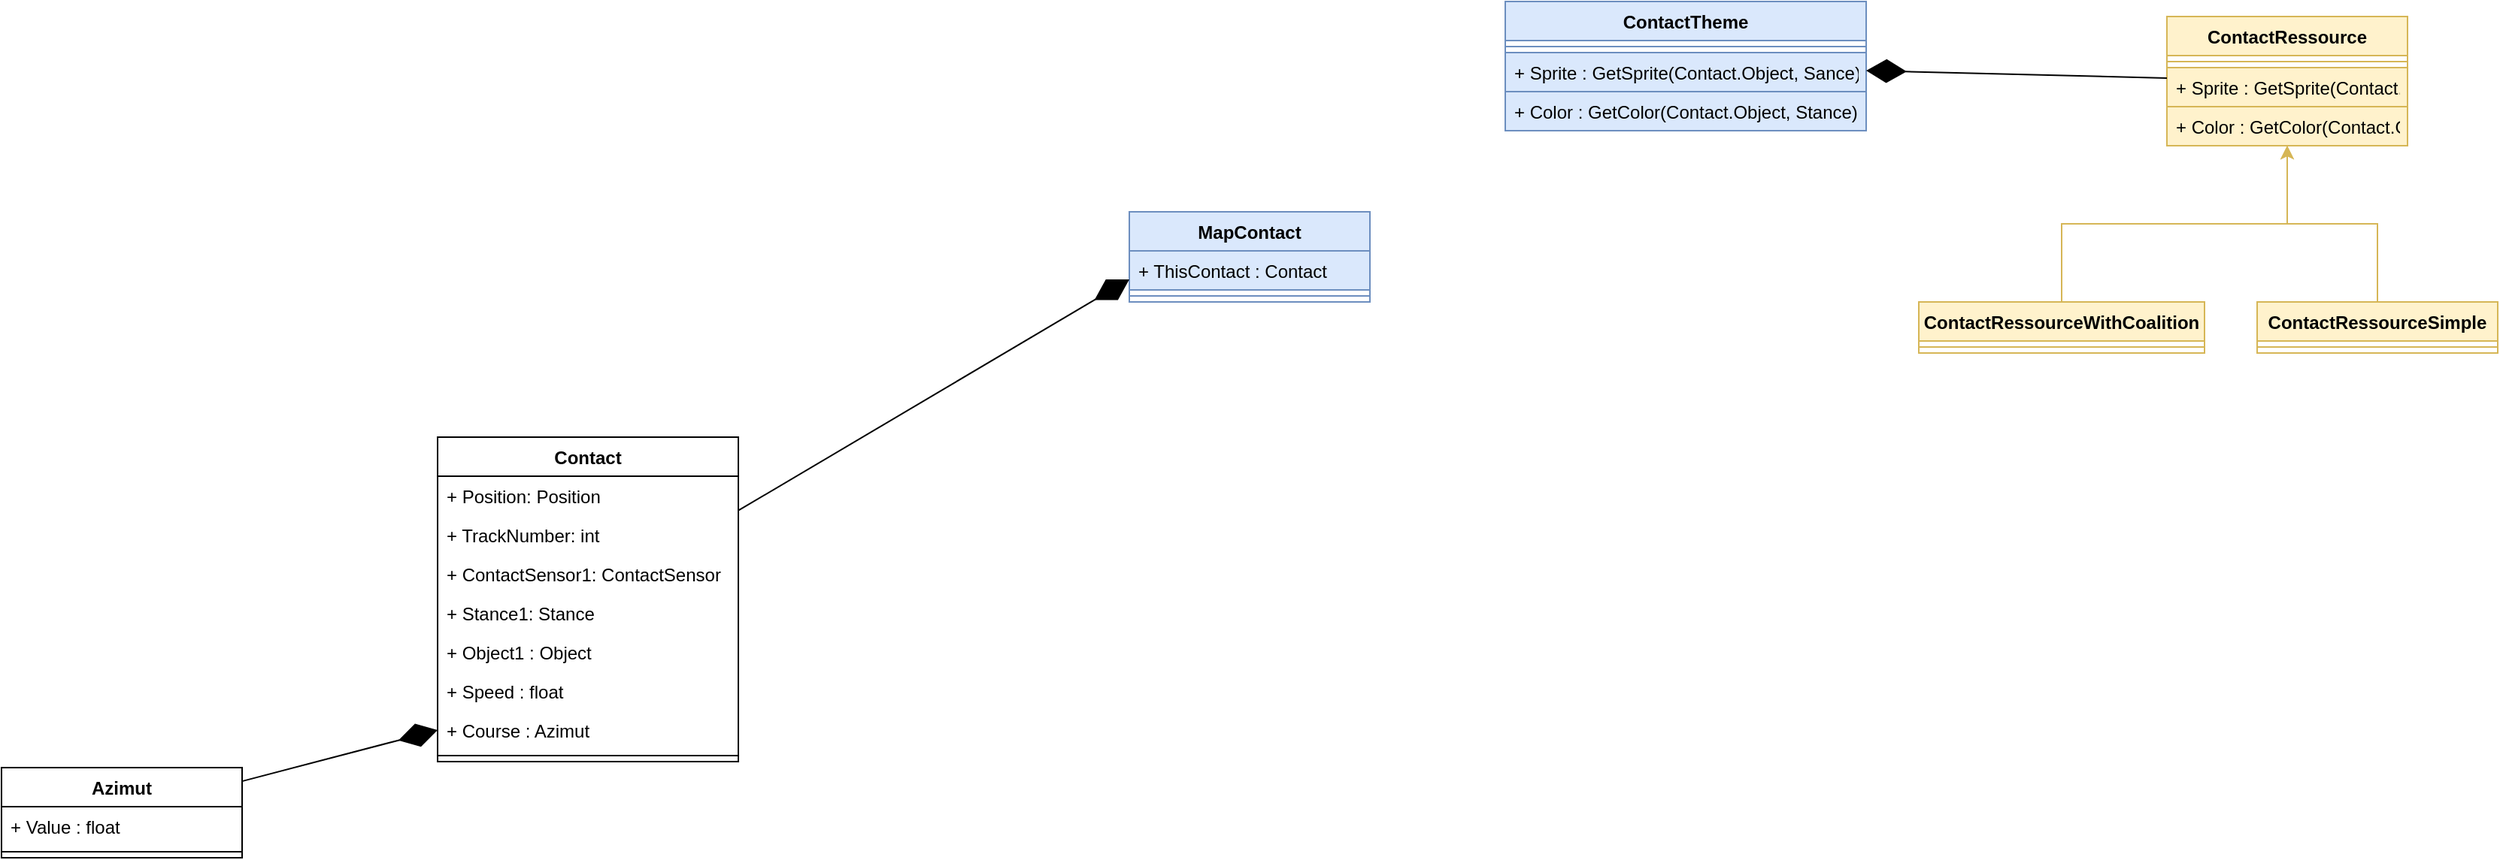 <mxfile pages="2">
    <diagram id="8_-PEZx2gp8YCW7n97D7" name="Page-1">
        <mxGraphModel dx="1338" dy="1185" grid="1" gridSize="10" guides="1" tooltips="1" connect="1" arrows="1" fold="1" page="1" pageScale="1" pageWidth="850" pageHeight="1100" math="0" shadow="0">
            <root>
                <mxCell id="0"/>
                <mxCell id="1" parent="0"/>
                <mxCell id="rkwrGV0PRVsHG2LQ0zCy-1" value="ContactTheme" style="swimlane;fontStyle=1;align=center;verticalAlign=top;childLayout=stackLayout;horizontal=1;startSize=26;horizontalStack=0;resizeParent=1;resizeParentMax=0;resizeLast=0;collapsible=1;marginBottom=0;fillColor=#dae8fc;strokeColor=#6c8ebf;" parent="1" vertex="1">
                    <mxGeometry x="310" y="150" width="240" height="86" as="geometry"/>
                </mxCell>
                <mxCell id="rkwrGV0PRVsHG2LQ0zCy-3" value="" style="line;strokeWidth=1;fillColor=#dae8fc;align=left;verticalAlign=middle;spacingTop=-1;spacingLeft=3;spacingRight=3;rotatable=0;labelPosition=right;points=[];portConstraint=eastwest;strokeColor=#6c8ebf;" parent="rkwrGV0PRVsHG2LQ0zCy-1" vertex="1">
                    <mxGeometry y="26" width="240" height="8" as="geometry"/>
                </mxCell>
                <mxCell id="rkwrGV0PRVsHG2LQ0zCy-4" value="+ Sprite : GetSprite(Contact.Object, Sance)" style="text;strokeColor=#6c8ebf;fillColor=#dae8fc;align=left;verticalAlign=top;spacingLeft=4;spacingRight=4;overflow=hidden;rotatable=0;points=[[0,0.5],[1,0.5]];portConstraint=eastwest;" parent="rkwrGV0PRVsHG2LQ0zCy-1" vertex="1">
                    <mxGeometry y="34" width="240" height="26" as="geometry"/>
                </mxCell>
                <mxCell id="rkwrGV0PRVsHG2LQ0zCy-5" value="+ Color : GetColor(Contact.Object, Stance)" style="text;strokeColor=#6c8ebf;fillColor=#dae8fc;align=left;verticalAlign=top;spacingLeft=4;spacingRight=4;overflow=hidden;rotatable=0;points=[[0,0.5],[1,0.5]];portConstraint=eastwest;" parent="rkwrGV0PRVsHG2LQ0zCy-1" vertex="1">
                    <mxGeometry y="60" width="240" height="26" as="geometry"/>
                </mxCell>
                <mxCell id="rkwrGV0PRVsHG2LQ0zCy-6" value="ContactRessource" style="swimlane;fontStyle=1;align=center;verticalAlign=top;childLayout=stackLayout;horizontal=1;startSize=26;horizontalStack=0;resizeParent=1;resizeParentMax=0;resizeLast=0;collapsible=1;marginBottom=0;fillColor=#fff2cc;strokeColor=#d6b656;" parent="1" vertex="1">
                    <mxGeometry x="750" y="160" width="160" height="86" as="geometry"/>
                </mxCell>
                <mxCell id="rkwrGV0PRVsHG2LQ0zCy-8" value="" style="line;strokeWidth=1;fillColor=#fff2cc;align=left;verticalAlign=middle;spacingTop=-1;spacingLeft=3;spacingRight=3;rotatable=0;labelPosition=right;points=[];portConstraint=eastwest;strokeColor=#d6b656;" parent="rkwrGV0PRVsHG2LQ0zCy-6" vertex="1">
                    <mxGeometry y="26" width="160" height="8" as="geometry"/>
                </mxCell>
                <mxCell id="rkwrGV0PRVsHG2LQ0zCy-14" value="+ Sprite : GetSprite(Contact.Object, Sance)" style="text;strokeColor=#d6b656;fillColor=#fff2cc;align=left;verticalAlign=top;spacingLeft=4;spacingRight=4;overflow=hidden;rotatable=0;points=[[0,0.5],[1,0.5]];portConstraint=eastwest;" parent="rkwrGV0PRVsHG2LQ0zCy-6" vertex="1">
                    <mxGeometry y="34" width="160" height="26" as="geometry"/>
                </mxCell>
                <mxCell id="rkwrGV0PRVsHG2LQ0zCy-15" value="+ Color : GetColor(Contact.Object, Stance)" style="text;strokeColor=#d6b656;fillColor=#fff2cc;align=left;verticalAlign=top;spacingLeft=4;spacingRight=4;overflow=hidden;rotatable=0;points=[[0,0.5],[1,0.5]];portConstraint=eastwest;" parent="rkwrGV0PRVsHG2LQ0zCy-6" vertex="1">
                    <mxGeometry y="60" width="160" height="26" as="geometry"/>
                </mxCell>
                <mxCell id="rkwrGV0PRVsHG2LQ0zCy-20" style="edgeStyle=orthogonalEdgeStyle;rounded=0;orthogonalLoop=1;jettySize=auto;html=1;exitX=0.5;exitY=0;exitDx=0;exitDy=0;fillColor=#fff2cc;strokeColor=#d6b656;" parent="1" source="rkwrGV0PRVsHG2LQ0zCy-16" target="rkwrGV0PRVsHG2LQ0zCy-6" edge="1">
                    <mxGeometry relative="1" as="geometry"/>
                </mxCell>
                <mxCell id="rkwrGV0PRVsHG2LQ0zCy-16" value="ContactRessourceSimple" style="swimlane;fontStyle=1;align=center;verticalAlign=top;childLayout=stackLayout;horizontal=1;startSize=26;horizontalStack=0;resizeParent=1;resizeParentMax=0;resizeLast=0;collapsible=1;marginBottom=0;fillColor=#fff2cc;strokeColor=#d6b656;" parent="1" vertex="1">
                    <mxGeometry x="810" y="350" width="160" height="34" as="geometry"/>
                </mxCell>
                <mxCell id="rkwrGV0PRVsHG2LQ0zCy-18" value="" style="line;strokeWidth=1;fillColor=#fff2cc;align=left;verticalAlign=middle;spacingTop=-1;spacingLeft=3;spacingRight=3;rotatable=0;labelPosition=right;points=[];portConstraint=eastwest;strokeColor=#d6b656;" parent="rkwrGV0PRVsHG2LQ0zCy-16" vertex="1">
                    <mxGeometry y="26" width="160" height="8" as="geometry"/>
                </mxCell>
                <mxCell id="rkwrGV0PRVsHG2LQ0zCy-25" style="edgeStyle=orthogonalEdgeStyle;rounded=0;orthogonalLoop=1;jettySize=auto;html=1;exitX=0.5;exitY=0;exitDx=0;exitDy=0;fillColor=#fff2cc;strokeColor=#d6b656;" parent="1" source="rkwrGV0PRVsHG2LQ0zCy-21" target="rkwrGV0PRVsHG2LQ0zCy-6" edge="1">
                    <mxGeometry relative="1" as="geometry"/>
                </mxCell>
                <mxCell id="rkwrGV0PRVsHG2LQ0zCy-21" value="ContactRessourceWithCoalition" style="swimlane;fontStyle=1;align=center;verticalAlign=top;childLayout=stackLayout;horizontal=1;startSize=26;horizontalStack=0;resizeParent=1;resizeParentMax=0;resizeLast=0;collapsible=1;marginBottom=0;fillColor=#fff2cc;strokeColor=#d6b656;" parent="1" vertex="1">
                    <mxGeometry x="585" y="350" width="190" height="34" as="geometry"/>
                </mxCell>
                <mxCell id="rkwrGV0PRVsHG2LQ0zCy-23" value="" style="line;strokeWidth=1;fillColor=#fff2cc;align=left;verticalAlign=middle;spacingTop=-1;spacingLeft=3;spacingRight=3;rotatable=0;labelPosition=right;points=[];portConstraint=eastwest;strokeColor=#d6b656;" parent="rkwrGV0PRVsHG2LQ0zCy-21" vertex="1">
                    <mxGeometry y="26" width="190" height="8" as="geometry"/>
                </mxCell>
                <mxCell id="rkwrGV0PRVsHG2LQ0zCy-26" value="MapContact" style="swimlane;fontStyle=1;align=center;verticalAlign=top;childLayout=stackLayout;horizontal=1;startSize=26;horizontalStack=0;resizeParent=1;resizeParentMax=0;resizeLast=0;collapsible=1;marginBottom=0;fillColor=#dae8fc;strokeColor=#6c8ebf;" parent="1" vertex="1">
                    <mxGeometry x="60" y="290" width="160" height="60" as="geometry"/>
                </mxCell>
                <mxCell id="rkwrGV0PRVsHG2LQ0zCy-27" value="+ ThisContact : Contact" style="text;strokeColor=#6c8ebf;fillColor=#dae8fc;align=left;verticalAlign=top;spacingLeft=4;spacingRight=4;overflow=hidden;rotatable=0;points=[[0,0.5],[1,0.5]];portConstraint=eastwest;" parent="rkwrGV0PRVsHG2LQ0zCy-26" vertex="1">
                    <mxGeometry y="26" width="160" height="26" as="geometry"/>
                </mxCell>
                <mxCell id="rkwrGV0PRVsHG2LQ0zCy-28" value="" style="line;strokeWidth=1;fillColor=#dae8fc;align=left;verticalAlign=middle;spacingTop=-1;spacingLeft=3;spacingRight=3;rotatable=0;labelPosition=right;points=[];portConstraint=eastwest;strokeColor=#6c8ebf;" parent="rkwrGV0PRVsHG2LQ0zCy-26" vertex="1">
                    <mxGeometry y="52" width="160" height="8" as="geometry"/>
                </mxCell>
                <mxCell id="rkwrGV0PRVsHG2LQ0zCy-30" value="" style="endArrow=diamondThin;endFill=1;endSize=24;html=1;rounded=0;" parent="1" source="rkwrGV0PRVsHG2LQ0zCy-6" target="rkwrGV0PRVsHG2LQ0zCy-1" edge="1">
                    <mxGeometry width="160" relative="1" as="geometry">
                        <mxPoint x="510" y="330" as="sourcePoint"/>
                        <mxPoint x="670" y="330" as="targetPoint"/>
                    </mxGeometry>
                </mxCell>
                <mxCell id="AfQWyqHGdUaA-uZ7wKk_-8" value="Contact" style="swimlane;fontStyle=1;align=center;verticalAlign=top;childLayout=stackLayout;horizontal=1;startSize=26;horizontalStack=0;resizeParent=1;resizeParentMax=0;resizeLast=0;collapsible=1;marginBottom=0;" parent="1" vertex="1">
                    <mxGeometry x="-400" y="440" width="200" height="216" as="geometry"/>
                </mxCell>
                <mxCell id="AfQWyqHGdUaA-uZ7wKk_-12" value="+ Position: Position" style="text;strokeColor=none;fillColor=none;align=left;verticalAlign=top;spacingLeft=4;spacingRight=4;overflow=hidden;rotatable=0;points=[[0,0.5],[1,0.5]];portConstraint=eastwest;" parent="AfQWyqHGdUaA-uZ7wKk_-8" vertex="1">
                    <mxGeometry y="26" width="200" height="26" as="geometry"/>
                </mxCell>
                <mxCell id="AfQWyqHGdUaA-uZ7wKk_-13" value="+ TrackNumber: int" style="text;strokeColor=none;fillColor=none;align=left;verticalAlign=top;spacingLeft=4;spacingRight=4;overflow=hidden;rotatable=0;points=[[0,0.5],[1,0.5]];portConstraint=eastwest;" parent="AfQWyqHGdUaA-uZ7wKk_-8" vertex="1">
                    <mxGeometry y="52" width="200" height="26" as="geometry"/>
                </mxCell>
                <mxCell id="AfQWyqHGdUaA-uZ7wKk_-14" value="+ ContactSensor1: ContactSensor" style="text;strokeColor=none;fillColor=none;align=left;verticalAlign=top;spacingLeft=4;spacingRight=4;overflow=hidden;rotatable=0;points=[[0,0.5],[1,0.5]];portConstraint=eastwest;" parent="AfQWyqHGdUaA-uZ7wKk_-8" vertex="1">
                    <mxGeometry y="78" width="200" height="26" as="geometry"/>
                </mxCell>
                <mxCell id="AfQWyqHGdUaA-uZ7wKk_-15" value="+ Stance1: Stance" style="text;strokeColor=none;fillColor=none;align=left;verticalAlign=top;spacingLeft=4;spacingRight=4;overflow=hidden;rotatable=0;points=[[0,0.5],[1,0.5]];portConstraint=eastwest;" parent="AfQWyqHGdUaA-uZ7wKk_-8" vertex="1">
                    <mxGeometry y="104" width="200" height="26" as="geometry"/>
                </mxCell>
                <mxCell id="AfQWyqHGdUaA-uZ7wKk_-16" value="+ Object1 : Object" style="text;strokeColor=none;fillColor=none;align=left;verticalAlign=top;spacingLeft=4;spacingRight=4;overflow=hidden;rotatable=0;points=[[0,0.5],[1,0.5]];portConstraint=eastwest;" parent="AfQWyqHGdUaA-uZ7wKk_-8" vertex="1">
                    <mxGeometry y="130" width="200" height="26" as="geometry"/>
                </mxCell>
                <mxCell id="AfQWyqHGdUaA-uZ7wKk_-18" value="+ Speed : float" style="text;strokeColor=none;fillColor=none;align=left;verticalAlign=top;spacingLeft=4;spacingRight=4;overflow=hidden;rotatable=0;points=[[0,0.5],[1,0.5]];portConstraint=eastwest;" parent="AfQWyqHGdUaA-uZ7wKk_-8" vertex="1">
                    <mxGeometry y="156" width="200" height="26" as="geometry"/>
                </mxCell>
                <mxCell id="AfQWyqHGdUaA-uZ7wKk_-19" value="+ Course : Azimut" style="text;strokeColor=none;fillColor=none;align=left;verticalAlign=top;spacingLeft=4;spacingRight=4;overflow=hidden;rotatable=0;points=[[0,0.5],[1,0.5]];portConstraint=eastwest;" parent="AfQWyqHGdUaA-uZ7wKk_-8" vertex="1">
                    <mxGeometry y="182" width="200" height="26" as="geometry"/>
                </mxCell>
                <mxCell id="AfQWyqHGdUaA-uZ7wKk_-10" value="" style="line;strokeWidth=1;fillColor=none;align=left;verticalAlign=middle;spacingTop=-1;spacingLeft=3;spacingRight=3;rotatable=0;labelPosition=right;points=[];portConstraint=eastwest;" parent="AfQWyqHGdUaA-uZ7wKk_-8" vertex="1">
                    <mxGeometry y="208" width="200" height="8" as="geometry"/>
                </mxCell>
                <mxCell id="AfQWyqHGdUaA-uZ7wKk_-17" value="" style="endArrow=diamondThin;endFill=1;endSize=24;html=1;rounded=0;entryX=0;entryY=0.75;entryDx=0;entryDy=0;" parent="1" source="AfQWyqHGdUaA-uZ7wKk_-8" target="rkwrGV0PRVsHG2LQ0zCy-26" edge="1">
                    <mxGeometry width="160" relative="1" as="geometry">
                        <mxPoint x="230" y="390" as="sourcePoint"/>
                        <mxPoint x="390" y="390" as="targetPoint"/>
                    </mxGeometry>
                </mxCell>
                <mxCell id="AfQWyqHGdUaA-uZ7wKk_-20" value="Azimut" style="swimlane;fontStyle=1;align=center;verticalAlign=top;childLayout=stackLayout;horizontal=1;startSize=26;horizontalStack=0;resizeParent=1;resizeParentMax=0;resizeLast=0;collapsible=1;marginBottom=0;" parent="1" vertex="1">
                    <mxGeometry x="-690" y="660" width="160" height="60" as="geometry"/>
                </mxCell>
                <mxCell id="AfQWyqHGdUaA-uZ7wKk_-21" value="+ Value : float" style="text;strokeColor=none;fillColor=none;align=left;verticalAlign=top;spacingLeft=4;spacingRight=4;overflow=hidden;rotatable=0;points=[[0,0.5],[1,0.5]];portConstraint=eastwest;" parent="AfQWyqHGdUaA-uZ7wKk_-20" vertex="1">
                    <mxGeometry y="26" width="160" height="26" as="geometry"/>
                </mxCell>
                <mxCell id="AfQWyqHGdUaA-uZ7wKk_-22" value="" style="line;strokeWidth=1;fillColor=none;align=left;verticalAlign=middle;spacingTop=-1;spacingLeft=3;spacingRight=3;rotatable=0;labelPosition=right;points=[];portConstraint=eastwest;" parent="AfQWyqHGdUaA-uZ7wKk_-20" vertex="1">
                    <mxGeometry y="52" width="160" height="8" as="geometry"/>
                </mxCell>
                <mxCell id="AfQWyqHGdUaA-uZ7wKk_-24" value="" style="endArrow=diamondThin;endFill=1;endSize=24;html=1;rounded=0;entryX=0;entryY=0.5;entryDx=0;entryDy=0;" parent="1" source="AfQWyqHGdUaA-uZ7wKk_-20" target="AfQWyqHGdUaA-uZ7wKk_-19" edge="1">
                    <mxGeometry width="160" relative="1" as="geometry">
                        <mxPoint x="-140" y="530" as="sourcePoint"/>
                        <mxPoint x="20" y="530" as="targetPoint"/>
                    </mxGeometry>
                </mxCell>
            </root>
        </mxGraphModel>
    </diagram>
    <diagram id="a0RgFyx9GdWX38iFjXpc" name="Page-2">
        <mxGraphModel dx="488" dy="1185" grid="1" gridSize="10" guides="1" tooltips="1" connect="1" arrows="1" fold="1" page="1" pageScale="1" pageWidth="850" pageHeight="1100" math="0" shadow="0">
            <root>
                <mxCell id="0"/>
                <mxCell id="1" parent="0"/>
                <mxCell id="FFMpGznMjzHjHMkJStmA-2" value="blueflag.csv" style="shape=folder;fontStyle=1;spacingTop=10;tabWidth=40;tabHeight=14;tabPosition=left;html=1;" parent="1" vertex="1">
                    <mxGeometry x="60" y="184" width="80" height="50" as="geometry"/>
                </mxCell>
                <mxCell id="FFMpGznMjzHjHMkJStmA-48" style="edgeStyle=orthogonalEdgeStyle;rounded=0;orthogonalLoop=1;jettySize=auto;html=1;exitX=0.5;exitY=0;exitDx=0;exitDy=0;" parent="1" source="FFMpGznMjzHjHMkJStmA-3" target="FFMpGznMjzHjHMkJStmA-44" edge="1">
                    <mxGeometry relative="1" as="geometry"/>
                </mxCell>
                <mxCell id="FFMpGznMjzHjHMkJStmA-3" value="BfCsvParser" style="swimlane;fontStyle=1;align=center;verticalAlign=top;childLayout=stackLayout;horizontal=1;startSize=26;horizontalStack=0;resizeParent=1;resizeParentMax=0;resizeLast=0;collapsible=1;marginBottom=0;" parent="1" vertex="1">
                    <mxGeometry x="270" y="192" width="160" height="34" as="geometry"/>
                </mxCell>
                <mxCell id="FFMpGznMjzHjHMkJStmA-5" value="" style="line;strokeWidth=1;fillColor=none;align=left;verticalAlign=middle;spacingTop=-1;spacingLeft=3;spacingRight=3;rotatable=0;labelPosition=right;points=[];portConstraint=eastwest;" parent="FFMpGznMjzHjHMkJStmA-3" vertex="1">
                    <mxGeometry y="26" width="160" height="8" as="geometry"/>
                </mxCell>
                <mxCell id="FFMpGznMjzHjHMkJStmA-7" value="Waypoint" style="swimlane;fontStyle=1;align=center;verticalAlign=top;childLayout=stackLayout;horizontal=1;startSize=26;horizontalStack=0;resizeParent=1;resizeParentMax=0;resizeLast=0;collapsible=1;marginBottom=0;" parent="1" vertex="1">
                    <mxGeometry x="500" y="200" width="160" height="138" as="geometry"/>
                </mxCell>
                <mxCell id="FFMpGznMjzHjHMkJStmA-8" value="name : string" style="text;strokeColor=none;fillColor=none;align=left;verticalAlign=top;spacingLeft=4;spacingRight=4;overflow=hidden;rotatable=0;points=[[0,0.5],[1,0.5]];portConstraint=eastwest;" parent="FFMpGznMjzHjHMkJStmA-7" vertex="1">
                    <mxGeometry y="26" width="160" height="26" as="geometry"/>
                </mxCell>
                <mxCell id="FFMpGznMjzHjHMkJStmA-14" value="coords : Coord" style="text;strokeColor=none;fillColor=none;align=left;verticalAlign=top;spacingLeft=4;spacingRight=4;overflow=hidden;rotatable=0;points=[[0,0.5],[1,0.5]];portConstraint=eastwest;" parent="FFMpGznMjzHjHMkJStmA-7" vertex="1">
                    <mxGeometry y="52" width="160" height="26" as="geometry"/>
                </mxCell>
                <mxCell id="FFMpGznMjzHjHMkJStmA-22" value="obj_type : string" style="text;strokeColor=none;fillColor=none;align=left;verticalAlign=top;spacingLeft=4;spacingRight=4;overflow=hidden;rotatable=0;points=[[0,0.5],[1,0.5]];portConstraint=eastwest;" parent="FFMpGznMjzHjHMkJStmA-7" vertex="1">
                    <mxGeometry y="78" width="160" height="26" as="geometry"/>
                </mxCell>
                <mxCell id="FFMpGznMjzHjHMkJStmA-23" value="alt : float" style="text;strokeColor=none;fillColor=none;align=left;verticalAlign=top;spacingLeft=4;spacingRight=4;overflow=hidden;rotatable=0;points=[[0,0.5],[1,0.5]];portConstraint=eastwest;" parent="FFMpGznMjzHjHMkJStmA-7" vertex="1">
                    <mxGeometry y="104" width="160" height="26" as="geometry"/>
                </mxCell>
                <mxCell id="FFMpGznMjzHjHMkJStmA-9" value="" style="line;strokeWidth=1;fillColor=none;align=left;verticalAlign=middle;spacingTop=-1;spacingLeft=3;spacingRight=3;rotatable=0;labelPosition=right;points=[];portConstraint=eastwest;" parent="FFMpGznMjzHjHMkJStmA-7" vertex="1">
                    <mxGeometry y="130" width="160" height="8" as="geometry"/>
                </mxCell>
                <mxCell id="FFMpGznMjzHjHMkJStmA-12" value="pydcs" style="shape=folder;fontStyle=1;spacingTop=10;tabWidth=40;tabHeight=14;tabPosition=left;html=1;" parent="1" vertex="1">
                    <mxGeometry x="60" y="270" width="80" height="50" as="geometry"/>
                </mxCell>
                <mxCell id="FFMpGznMjzHjHMkJStmA-13" value="Airports infos" style="shape=folder;fontStyle=1;spacingTop=10;tabWidth=40;tabHeight=14;tabPosition=left;html=1;" parent="1" vertex="1">
                    <mxGeometry x="60" y="360" width="80" height="50" as="geometry"/>
                </mxCell>
                <mxCell id="FFMpGznMjzHjHMkJStmA-15" value="Coord" style="swimlane;fontStyle=1;align=center;verticalAlign=top;childLayout=stackLayout;horizontal=1;startSize=26;horizontalStack=0;resizeParent=1;resizeParentMax=0;resizeLast=0;collapsible=1;marginBottom=0;" parent="1" vertex="1">
                    <mxGeometry x="650" y="390" width="160" height="112" as="geometry"/>
                </mxCell>
                <mxCell id="FFMpGznMjzHjHMkJStmA-19" value="lat : float" style="text;strokeColor=none;fillColor=none;align=left;verticalAlign=top;spacingLeft=4;spacingRight=4;overflow=hidden;rotatable=0;points=[[0,0.5],[1,0.5]];portConstraint=eastwest;" parent="FFMpGznMjzHjHMkJStmA-15" vertex="1">
                    <mxGeometry y="26" width="160" height="26" as="geometry"/>
                </mxCell>
                <mxCell id="FFMpGznMjzHjHMkJStmA-20" value="long : float" style="text;strokeColor=none;fillColor=none;align=left;verticalAlign=top;spacingLeft=4;spacingRight=4;overflow=hidden;rotatable=0;points=[[0,0.5],[1,0.5]];portConstraint=eastwest;" parent="FFMpGznMjzHjHMkJStmA-15" vertex="1">
                    <mxGeometry y="52" width="160" height="26" as="geometry"/>
                </mxCell>
                <mxCell id="FFMpGznMjzHjHMkJStmA-17" value="" style="line;strokeWidth=1;fillColor=none;align=left;verticalAlign=middle;spacingTop=-1;spacingLeft=3;spacingRight=3;rotatable=0;labelPosition=right;points=[];portConstraint=eastwest;" parent="FFMpGznMjzHjHMkJStmA-15" vertex="1">
                    <mxGeometry y="78" width="160" height="8" as="geometry"/>
                </mxCell>
                <mxCell id="FFMpGznMjzHjHMkJStmA-21" value="GetLatDDMMSS()" style="text;strokeColor=none;fillColor=none;align=left;verticalAlign=top;spacingLeft=4;spacingRight=4;overflow=hidden;rotatable=0;points=[[0,0.5],[1,0.5]];portConstraint=eastwest;" parent="FFMpGznMjzHjHMkJStmA-15" vertex="1">
                    <mxGeometry y="86" width="160" height="26" as="geometry"/>
                </mxCell>
                <mxCell id="FFMpGznMjzHjHMkJStmA-25" value="DtcGenerator" style="swimlane;fontStyle=1;align=center;verticalAlign=top;childLayout=stackLayout;horizontal=1;startSize=26;horizontalStack=0;resizeParent=1;resizeParentMax=0;resizeLast=0;collapsible=1;marginBottom=0;" parent="1" vertex="1">
                    <mxGeometry x="950" y="140" width="220" height="164" as="geometry"/>
                </mxCell>
                <mxCell id="FFMpGznMjzHjHMkJStmA-26" value="wpLibrary: List&lt;Waypoint&gt;" style="text;strokeColor=none;fillColor=none;align=left;verticalAlign=top;spacingLeft=4;spacingRight=4;overflow=hidden;rotatable=0;points=[[0,0.5],[1,0.5]];portConstraint=eastwest;" parent="FFMpGznMjzHjHMkJStmA-25" vertex="1">
                    <mxGeometry y="26" width="220" height="26" as="geometry"/>
                </mxCell>
                <mxCell id="FFMpGznMjzHjHMkJStmA-27" value="" style="line;strokeWidth=1;fillColor=none;align=left;verticalAlign=middle;spacingTop=-1;spacingLeft=3;spacingRight=3;rotatable=0;labelPosition=right;points=[];portConstraint=eastwest;" parent="FFMpGznMjzHjHMkJStmA-25" vertex="1">
                    <mxGeometry y="52" width="220" height="8" as="geometry"/>
                </mxCell>
                <mxCell id="FFMpGznMjzHjHMkJStmA-28" value="- GenHeader() : string" style="text;strokeColor=none;fillColor=none;align=left;verticalAlign=top;spacingLeft=4;spacingRight=4;overflow=hidden;rotatable=0;points=[[0,0.5],[1,0.5]];portConstraint=eastwest;" parent="FFMpGznMjzHjHMkJStmA-25" vertex="1">
                    <mxGeometry y="60" width="220" height="26" as="geometry"/>
                </mxCell>
                <mxCell id="FFMpGznMjzHjHMkJStmA-52" value="- GenWaypoints() : string" style="text;strokeColor=none;fillColor=none;align=left;verticalAlign=top;spacingLeft=4;spacingRight=4;overflow=hidden;rotatable=0;points=[[0,0.5],[1,0.5]];portConstraint=eastwest;" parent="FFMpGznMjzHjHMkJStmA-25" vertex="1">
                    <mxGeometry y="86" width="220" height="26" as="geometry"/>
                </mxCell>
                <mxCell id="FFMpGznMjzHjHMkJStmA-53" value="- GenAirportDetails() : string" style="text;strokeColor=none;fillColor=none;align=left;verticalAlign=top;spacingLeft=4;spacingRight=4;overflow=hidden;rotatable=0;points=[[0,0.5],[1,0.5]];portConstraint=eastwest;" parent="FFMpGznMjzHjHMkJStmA-25" vertex="1">
                    <mxGeometry y="112" width="220" height="26" as="geometry"/>
                </mxCell>
                <mxCell id="FFMpGznMjzHjHMkJStmA-54" value="+ GenDTC(name, string[] objs) : string" style="text;strokeColor=none;fillColor=none;align=left;verticalAlign=top;spacingLeft=4;spacingRight=4;overflow=hidden;rotatable=0;points=[[0,0.5],[1,0.5]];portConstraint=eastwest;" parent="FFMpGznMjzHjHMkJStmA-25" vertex="1">
                    <mxGeometry y="138" width="220" height="26" as="geometry"/>
                </mxCell>
                <mxCell id="FFMpGznMjzHjHMkJStmA-30" value="Model" style="text;align=center;fontStyle=1;verticalAlign=middle;spacingLeft=3;spacingRight=3;strokeColor=none;rotatable=0;points=[[0,0.5],[1,0.5]];portConstraint=eastwest;" parent="1" vertex="1">
                    <mxGeometry x="630" y="50" width="80" height="26" as="geometry"/>
                </mxCell>
                <mxCell id="FFMpGznMjzHjHMkJStmA-31" value="Parsers" style="text;align=center;fontStyle=1;verticalAlign=middle;spacingLeft=3;spacingRight=3;strokeColor=none;rotatable=0;points=[[0,0.5],[1,0.5]];portConstraint=eastwest;" parent="1" vertex="1">
                    <mxGeometry x="310" y="50" width="80" height="26" as="geometry"/>
                </mxCell>
                <mxCell id="FFMpGznMjzHjHMkJStmA-32" value="Sources" style="text;align=center;fontStyle=1;verticalAlign=middle;spacingLeft=3;spacingRight=3;strokeColor=none;rotatable=0;points=[[0,0.5],[1,0.5]];portConstraint=eastwest;" parent="1" vertex="1">
                    <mxGeometry x="70" y="50" width="80" height="26" as="geometry"/>
                </mxCell>
                <mxCell id="FFMpGznMjzHjHMkJStmA-33" value="" style="endArrow=none;html=1;rounded=0;" parent="1" edge="1">
                    <mxGeometry width="50" height="50" relative="1" as="geometry">
                        <mxPoint x="200" y="570" as="sourcePoint"/>
                        <mxPoint x="200" y="40" as="targetPoint"/>
                    </mxGeometry>
                </mxCell>
                <mxCell id="FFMpGznMjzHjHMkJStmA-34" value="" style="endArrow=none;html=1;rounded=0;" parent="1" edge="1">
                    <mxGeometry width="50" height="50" relative="1" as="geometry">
                        <mxPoint x="490" y="570" as="sourcePoint"/>
                        <mxPoint x="490" y="40" as="targetPoint"/>
                    </mxGeometry>
                </mxCell>
                <mxCell id="FFMpGznMjzHjHMkJStmA-35" value="" style="endArrow=none;html=1;rounded=0;" parent="1" edge="1">
                    <mxGeometry width="50" height="50" relative="1" as="geometry">
                        <mxPoint x="840" y="570" as="sourcePoint"/>
                        <mxPoint x="840" y="40" as="targetPoint"/>
                    </mxGeometry>
                </mxCell>
                <mxCell id="FFMpGznMjzHjHMkJStmA-36" value="" style="endArrow=diamondThin;endFill=1;endSize=24;html=1;rounded=0;" parent="1" source="FFMpGznMjzHjHMkJStmA-14" target="FFMpGznMjzHjHMkJStmA-15" edge="1">
                    <mxGeometry width="160" relative="1" as="geometry">
                        <mxPoint x="920" y="370" as="sourcePoint"/>
                        <mxPoint x="1080" y="370" as="targetPoint"/>
                        <Array as="points">
                            <mxPoint x="730" y="265"/>
                        </Array>
                    </mxGeometry>
                </mxCell>
                <mxCell id="FFMpGznMjzHjHMkJStmA-38" value="en décimal" style="text;strokeColor=none;fillColor=none;align=left;verticalAlign=top;spacingLeft=4;spacingRight=4;overflow=hidden;rotatable=0;points=[[0,0.5],[1,0.5]];portConstraint=eastwest;" parent="1" vertex="1">
                    <mxGeometry x="570" y="433" width="80" height="26" as="geometry"/>
                </mxCell>
                <mxCell id="FFMpGznMjzHjHMkJStmA-41" value="cp, pd, bad ?" style="text;strokeColor=none;fillColor=none;align=left;verticalAlign=top;spacingLeft=4;spacingRight=4;overflow=hidden;rotatable=0;points=[[0,0.5],[1,0.5]];portConstraint=eastwest;" parent="1" vertex="1">
                    <mxGeometry x="530" y="338" width="100" height="26" as="geometry"/>
                </mxCell>
                <mxCell id="FFMpGznMjzHjHMkJStmA-42" value="On peut toujours rentrer&#10; les pistes à la main" style="text;strokeColor=none;fillColor=none;align=left;verticalAlign=top;spacingLeft=4;spacingRight=4;overflow=hidden;rotatable=0;points=[[0,0.5],[1,0.5]];portConstraint=eastwest;" parent="1" vertex="1">
                    <mxGeometry x="30" y="410" width="150" height="40" as="geometry"/>
                </mxCell>
                <mxCell id="FFMpGznMjzHjHMkJStmA-44" value="Parser" style="swimlane;fontStyle=1;align=center;verticalAlign=top;childLayout=stackLayout;horizontal=1;startSize=26;horizontalStack=0;resizeParent=1;resizeParentMax=0;resizeLast=0;collapsible=1;marginBottom=0;" parent="1" vertex="1">
                    <mxGeometry x="255" y="102" width="190" height="60" as="geometry"/>
                </mxCell>
                <mxCell id="FFMpGznMjzHjHMkJStmA-46" value="" style="line;strokeWidth=1;fillColor=none;align=left;verticalAlign=middle;spacingTop=-1;spacingLeft=3;spacingRight=3;rotatable=0;labelPosition=right;points=[];portConstraint=eastwest;" parent="FFMpGznMjzHjHMkJStmA-44" vertex="1">
                    <mxGeometry y="26" width="190" height="8" as="geometry"/>
                </mxCell>
                <mxCell id="FFMpGznMjzHjHMkJStmA-47" value="+ Parse(string): List&lt;Waypoint&gt;" style="text;strokeColor=none;fillColor=none;align=left;verticalAlign=top;spacingLeft=4;spacingRight=4;overflow=hidden;rotatable=0;points=[[0,0.5],[1,0.5]];portConstraint=eastwest;" parent="FFMpGznMjzHjHMkJStmA-44" vertex="1">
                    <mxGeometry y="34" width="190" height="26" as="geometry"/>
                </mxCell>
                <mxCell id="FFMpGznMjzHjHMkJStmA-49" value="" style="endArrow=diamondThin;endFill=0;endSize=24;html=1;rounded=0;exitX=0;exitY=0.5;exitDx=0;exitDy=0;" parent="1" source="FFMpGznMjzHjHMkJStmA-26" target="FFMpGznMjzHjHMkJStmA-7" edge="1">
                    <mxGeometry width="160" relative="1" as="geometry">
                        <mxPoint x="890" y="300" as="sourcePoint"/>
                        <mxPoint x="1050" y="300" as="targetPoint"/>
                    </mxGeometry>
                </mxCell>
                <mxCell id="FFMpGznMjzHjHMkJStmA-51" value="read by" style="html=1;verticalAlign=bottom;endArrow=open;dashed=1;endSize=8;rounded=0;" parent="1" source="FFMpGznMjzHjHMkJStmA-2" target="FFMpGznMjzHjHMkJStmA-3" edge="1">
                    <mxGeometry relative="1" as="geometry">
                        <mxPoint x="370" y="310" as="sourcePoint"/>
                        <mxPoint x="290" y="310" as="targetPoint"/>
                    </mxGeometry>
                </mxCell>
                <mxCell id="FFMpGznMjzHjHMkJStmA-55" value="Main" style="swimlane;fontStyle=1;align=center;verticalAlign=top;childLayout=stackLayout;horizontal=1;startSize=26;horizontalStack=0;resizeParent=1;resizeParentMax=0;resizeLast=0;collapsible=1;marginBottom=0;" parent="1" vertex="1">
                    <mxGeometry x="1410" y="160" width="160" height="86" as="geometry"/>
                </mxCell>
                <mxCell id="FFMpGznMjzHjHMkJStmA-56" value="Parsers : Parser[]" style="text;strokeColor=none;fillColor=none;align=left;verticalAlign=top;spacingLeft=4;spacingRight=4;overflow=hidden;rotatable=0;points=[[0,0.5],[1,0.5]];portConstraint=eastwest;" parent="FFMpGznMjzHjHMkJStmA-55" vertex="1">
                    <mxGeometry y="26" width="160" height="26" as="geometry"/>
                </mxCell>
                <mxCell id="FFMpGznMjzHjHMkJStmA-60" value="DtcGenerator" style="text;strokeColor=none;fillColor=none;align=left;verticalAlign=top;spacingLeft=4;spacingRight=4;overflow=hidden;rotatable=0;points=[[0,0.5],[1,0.5]];portConstraint=eastwest;" parent="FFMpGznMjzHjHMkJStmA-55" vertex="1">
                    <mxGeometry y="52" width="160" height="26" as="geometry"/>
                </mxCell>
                <mxCell id="FFMpGznMjzHjHMkJStmA-57" value="" style="line;strokeWidth=1;fillColor=none;align=left;verticalAlign=middle;spacingTop=-1;spacingLeft=3;spacingRight=3;rotatable=0;labelPosition=right;points=[];portConstraint=eastwest;" parent="FFMpGznMjzHjHMkJStmA-55" vertex="1">
                    <mxGeometry y="78" width="160" height="8" as="geometry"/>
                </mxCell>
                <mxCell id="FFMpGznMjzHjHMkJStmA-59" value="" style="endArrow=diamondThin;endFill=0;endSize=24;html=1;rounded=0;exitX=0;exitY=0.5;exitDx=0;exitDy=0;" parent="1" source="FFMpGznMjzHjHMkJStmA-56" target="FFMpGznMjzHjHMkJStmA-44" edge="1">
                    <mxGeometry width="160" relative="1" as="geometry">
                        <mxPoint x="810" y="290" as="sourcePoint"/>
                        <mxPoint x="970" y="290" as="targetPoint"/>
                        <Array as="points">
                            <mxPoint x="1360" y="199"/>
                            <mxPoint x="1360" y="132"/>
                        </Array>
                    </mxGeometry>
                </mxCell>
                <mxCell id="FFMpGznMjzHjHMkJStmA-61" value="" style="endArrow=diamondThin;endFill=1;endSize=24;html=1;rounded=0;exitX=0;exitY=0.5;exitDx=0;exitDy=0;" parent="1" source="FFMpGznMjzHjHMkJStmA-60" target="FFMpGznMjzHjHMkJStmA-25" edge="1">
                    <mxGeometry width="160" relative="1" as="geometry">
                        <mxPoint x="810" y="290" as="sourcePoint"/>
                        <mxPoint x="970" y="290" as="targetPoint"/>
                    </mxGeometry>
                </mxCell>
                <mxCell id="FFMpGznMjzHjHMkJStmA-63" value="wpLibrary contient tout les waypoints disponibles pour le générateur (qu'on aura récupéré avec les Parsers)&#10;" style="text;strokeColor=none;fillColor=none;align=center;verticalAlign=middle;spacingLeft=4;spacingRight=4;overflow=hidden;rotatable=0;points=[[0,0.5],[1,0.5]];portConstraint=eastwest;whiteSpace=wrap;fontStyle=0" parent="1" vertex="1">
                    <mxGeometry x="950" y="310" width="230" height="50" as="geometry"/>
                </mxCell>
                <mxCell id="FFMpGznMjzHjHMkJStmA-64" value="GenDTC() prend des noms d'objectifs en entrée (objs), les retrouves dans wpLibrary et retourne un string pret à écrire dans un .dtc" style="text;strokeColor=none;fillColor=none;align=center;verticalAlign=middle;spacingLeft=4;spacingRight=4;overflow=hidden;rotatable=0;points=[[0,0.5],[1,0.5]];portConstraint=eastwest;whiteSpace=wrap;" parent="1" vertex="1">
                    <mxGeometry x="970" y="372" width="180" height="78" as="geometry"/>
                </mxCell>
                <mxCell id="FFMpGznMjzHjHMkJStmA-65" value="" style="endArrow=none;html=1;rounded=0;" parent="1" edge="1">
                    <mxGeometry width="50" height="50" relative="1" as="geometry">
                        <mxPoint x="1280" y="570" as="sourcePoint"/>
                        <mxPoint x="1280" y="40" as="targetPoint"/>
                    </mxGeometry>
                </mxCell>
                <mxCell id="FFMpGznMjzHjHMkJStmA-66" value="Vue" style="text;align=center;fontStyle=1;verticalAlign=middle;spacingLeft=3;spacingRight=3;strokeColor=none;rotatable=0;points=[[0,0.5],[1,0.5]];portConstraint=eastwest;" parent="1" vertex="1">
                    <mxGeometry x="1460" y="50" width="80" height="26" as="geometry"/>
                </mxCell>
            </root>
        </mxGraphModel>
    </diagram>
</mxfile>